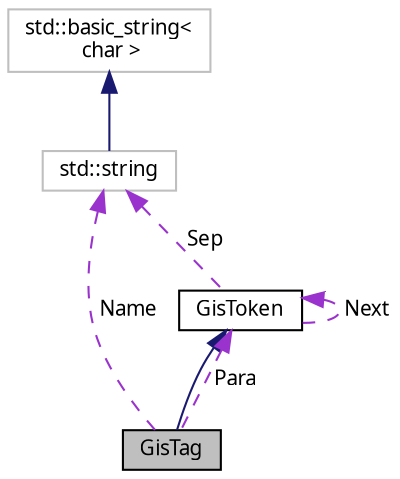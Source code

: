 digraph "GisTag"
{
  edge [fontname="Sans",fontsize="10",labelfontname="Sans",labelfontsize="10"];
  node [fontname="Sans",fontsize="10",shape=record];
  Node3 [label="GisTag",height=0.2,width=0.4,color="black", fillcolor="grey75", style="filled", fontcolor="black"];
  Node4 -> Node3 [dir="back",color="midnightblue",fontsize="10",style="solid",fontname="Sans"];
  Node4 [label="GisToken",height=0.2,width=0.4,color="black", fillcolor="white", style="filled",URL="$d2/db7/classGisToken.html"];
  Node5 -> Node4 [dir="back",color="darkorchid3",fontsize="10",style="dashed",label=" Sep" ,fontname="Sans"];
  Node5 [label="std::string",height=0.2,width=0.4,color="grey75", fillcolor="white", style="filled",tooltip="STL class. "];
  Node6 -> Node5 [dir="back",color="midnightblue",fontsize="10",style="solid",fontname="Sans"];
  Node6 [label="std::basic_string\<\l char \>",height=0.2,width=0.4,color="grey75", fillcolor="white", style="filled",tooltip="STL class. "];
  Node4 -> Node4 [dir="back",color="darkorchid3",fontsize="10",style="dashed",label=" Next" ,fontname="Sans"];
  Node5 -> Node3 [dir="back",color="darkorchid3",fontsize="10",style="dashed",label=" Name" ,fontname="Sans"];
  Node4 -> Node3 [dir="back",color="darkorchid3",fontsize="10",style="dashed",label=" Para" ,fontname="Sans"];
}
